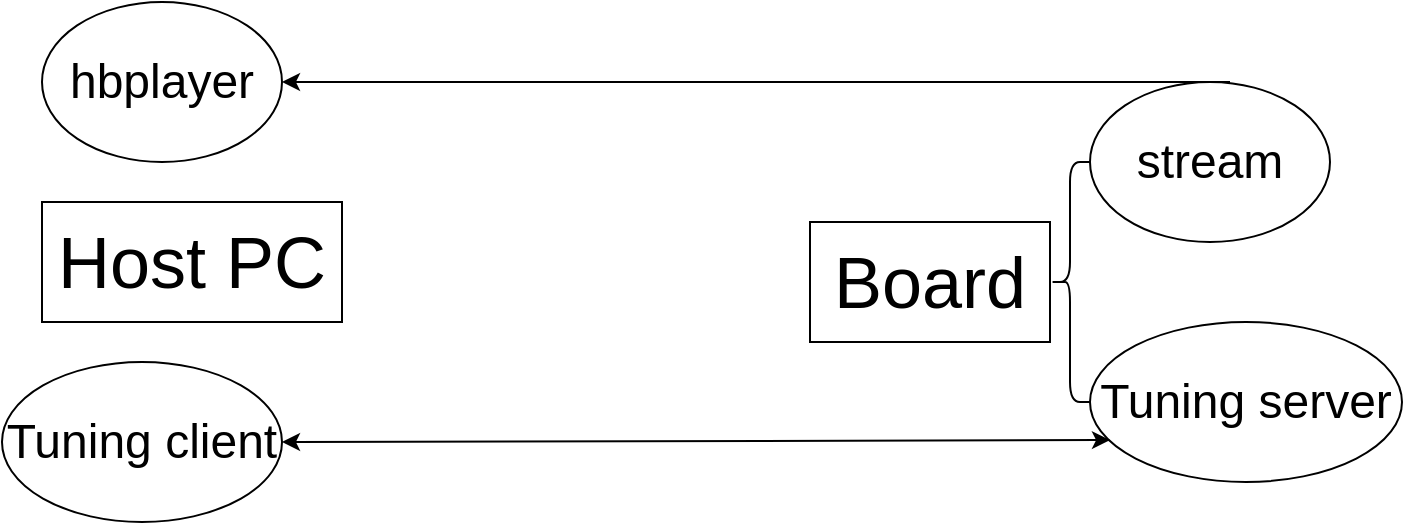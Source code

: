 <mxfile version="22.1.18" type="github">
  <diagram name="第 1 页" id="jsU-mwkTw7CfBFSHCULO">
    <mxGraphModel dx="1372" dy="745" grid="1" gridSize="10" guides="1" tooltips="1" connect="1" arrows="1" fold="1" page="1" pageScale="1" pageWidth="827" pageHeight="1169" math="0" shadow="0">
      <root>
        <mxCell id="0" />
        <mxCell id="1" parent="0" />
        <mxCell id="93HrrcvD3tBeV63XHNek-1" value="&lt;font style=&quot;font-size: 36px;&quot;&gt;Board&lt;/font&gt;" style="rounded=0;whiteSpace=wrap;html=1;" vertex="1" parent="1">
          <mxGeometry x="414" y="230" width="120" height="60" as="geometry" />
        </mxCell>
        <mxCell id="93HrrcvD3tBeV63XHNek-4" value="" style="shape=curlyBracket;whiteSpace=wrap;html=1;rounded=1;labelPosition=left;verticalLabelPosition=middle;align=right;verticalAlign=middle;size=0.5;" vertex="1" parent="1">
          <mxGeometry x="534" y="200" width="20" height="120" as="geometry" />
        </mxCell>
        <mxCell id="93HrrcvD3tBeV63XHNek-5" value="&lt;font style=&quot;font-size: 24px;&quot;&gt;stream&lt;/font&gt;" style="ellipse;whiteSpace=wrap;html=1;" vertex="1" parent="1">
          <mxGeometry x="554" y="160" width="120" height="80" as="geometry" />
        </mxCell>
        <mxCell id="93HrrcvD3tBeV63XHNek-6" value="&lt;font style=&quot;font-size: 24px;&quot;&gt;Tuning server&lt;/font&gt;" style="ellipse;whiteSpace=wrap;html=1;" vertex="1" parent="1">
          <mxGeometry x="554" y="280" width="156" height="80" as="geometry" />
        </mxCell>
        <mxCell id="93HrrcvD3tBeV63XHNek-7" value="" style="endArrow=classic;html=1;rounded=0;" edge="1" parent="1">
          <mxGeometry width="50" height="50" relative="1" as="geometry">
            <mxPoint x="624" y="160" as="sourcePoint" />
            <mxPoint x="150" y="160" as="targetPoint" />
          </mxGeometry>
        </mxCell>
        <mxCell id="93HrrcvD3tBeV63XHNek-8" value="&lt;font style=&quot;font-size: 24px;&quot;&gt;hbplayer&lt;/font&gt;" style="ellipse;whiteSpace=wrap;html=1;" vertex="1" parent="1">
          <mxGeometry x="30" y="120" width="120" height="80" as="geometry" />
        </mxCell>
        <mxCell id="93HrrcvD3tBeV63XHNek-9" value="&lt;font style=&quot;font-size: 24px;&quot;&gt;Tuning client&lt;/font&gt;" style="ellipse;whiteSpace=wrap;html=1;" vertex="1" parent="1">
          <mxGeometry x="10" y="300" width="140" height="80" as="geometry" />
        </mxCell>
        <mxCell id="93HrrcvD3tBeV63XHNek-12" value="" style="endArrow=classic;startArrow=classic;html=1;rounded=0;exitX=1;exitY=0.5;exitDx=0;exitDy=0;entryX=0.064;entryY=0.738;entryDx=0;entryDy=0;entryPerimeter=0;" edge="1" parent="1" source="93HrrcvD3tBeV63XHNek-9" target="93HrrcvD3tBeV63XHNek-6">
          <mxGeometry width="50" height="50" relative="1" as="geometry">
            <mxPoint x="390" y="370" as="sourcePoint" />
            <mxPoint x="440" y="320" as="targetPoint" />
          </mxGeometry>
        </mxCell>
        <mxCell id="93HrrcvD3tBeV63XHNek-13" value="&lt;font style=&quot;font-size: 36px;&quot;&gt;Host PC&lt;/font&gt;" style="rounded=0;whiteSpace=wrap;html=1;" vertex="1" parent="1">
          <mxGeometry x="30" y="220" width="150" height="60" as="geometry" />
        </mxCell>
      </root>
    </mxGraphModel>
  </diagram>
</mxfile>
